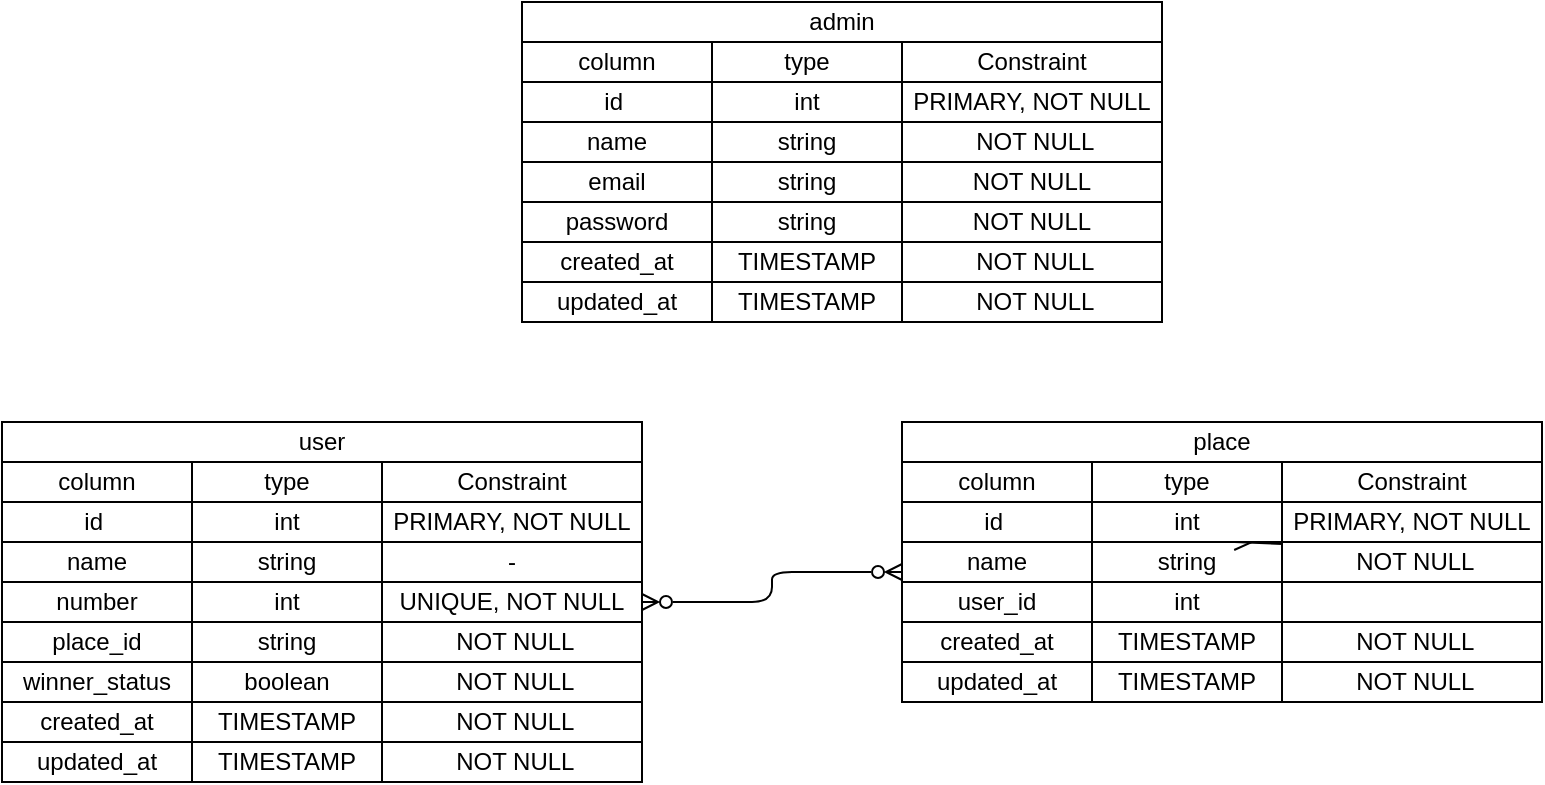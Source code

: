 <mxfile>
    <diagram id="RN6SLA3WcXW83YYb-3Je" name="ページ1">
        <mxGraphModel dx="96" dy="559" grid="1" gridSize="10" guides="1" tooltips="1" connect="1" arrows="1" fold="1" page="1" pageScale="1" pageWidth="3300" pageHeight="4681" math="0" shadow="0">
            <root>
                <mxCell id="0"/>
                <mxCell id="1" parent="0"/>
                <mxCell id="75" value="" style="group" parent="1" vertex="1" connectable="0">
                    <mxGeometry x="320" y="250" width="320" height="180" as="geometry"/>
                </mxCell>
                <mxCell id="35" value="" style="group" parent="75" vertex="1" connectable="0">
                    <mxGeometry y="20" width="320" height="160" as="geometry"/>
                </mxCell>
                <mxCell id="28" value="" style="group" parent="35" vertex="1" connectable="0">
                    <mxGeometry width="320" height="120" as="geometry"/>
                </mxCell>
                <mxCell id="26" value="" style="group" parent="28" vertex="1" connectable="0">
                    <mxGeometry width="320" height="120" as="geometry"/>
                </mxCell>
                <mxCell id="3" value="id&amp;nbsp;" style="whiteSpace=wrap;html=1;" parent="26" vertex="1">
                    <mxGeometry y="20" width="95" height="20" as="geometry"/>
                </mxCell>
                <mxCell id="5" value="name" style="whiteSpace=wrap;html=1;" parent="26" vertex="1">
                    <mxGeometry y="40" width="95" height="20" as="geometry"/>
                </mxCell>
                <mxCell id="6" value="string" style="whiteSpace=wrap;html=1;" parent="26" vertex="1">
                    <mxGeometry x="95" y="40" width="95" height="20" as="geometry"/>
                </mxCell>
                <mxCell id="4" value="int" style="whiteSpace=wrap;html=1;" parent="26" vertex="1">
                    <mxGeometry x="95" y="20" width="95" height="20" as="geometry"/>
                </mxCell>
                <mxCell id="61" value="-" style="whiteSpace=wrap;html=1;" parent="26" vertex="1">
                    <mxGeometry x="190" y="40" width="130" height="20" as="geometry"/>
                </mxCell>
                <mxCell id="67" value="column" style="whiteSpace=wrap;html=1;" parent="26" vertex="1">
                    <mxGeometry width="95" height="20" as="geometry"/>
                </mxCell>
                <mxCell id="68" value="type" style="whiteSpace=wrap;html=1;" parent="26" vertex="1">
                    <mxGeometry x="95" width="95" height="20" as="geometry"/>
                </mxCell>
                <mxCell id="69" value="Constraint" style="whiteSpace=wrap;html=1;" parent="26" vertex="1">
                    <mxGeometry x="190" width="130" height="20" as="geometry"/>
                </mxCell>
                <mxCell id="72" value="number" style="whiteSpace=wrap;html=1;" parent="35" vertex="1">
                    <mxGeometry y="60" width="95" height="20" as="geometry"/>
                </mxCell>
                <mxCell id="73" value="int" style="whiteSpace=wrap;html=1;" parent="35" vertex="1">
                    <mxGeometry x="95" y="60" width="95" height="20" as="geometry"/>
                </mxCell>
                <mxCell id="74" value="UNIQUE, NOT NULL" style="whiteSpace=wrap;html=1;" parent="35" vertex="1">
                    <mxGeometry x="190" y="60" width="130" height="20" as="geometry"/>
                </mxCell>
                <mxCell id="7" value="place_id" style="whiteSpace=wrap;html=1;" parent="35" vertex="1">
                    <mxGeometry y="80" width="95" height="20" as="geometry"/>
                </mxCell>
                <mxCell id="24" value="winner_status" style="whiteSpace=wrap;html=1;" parent="35" vertex="1">
                    <mxGeometry y="100" width="95" height="20" as="geometry"/>
                </mxCell>
                <mxCell id="25" value="boolean" style="whiteSpace=wrap;html=1;" parent="35" vertex="1">
                    <mxGeometry x="95" y="100" width="95" height="20" as="geometry"/>
                </mxCell>
                <mxCell id="63" value="&amp;nbsp;NOT NULL" style="whiteSpace=wrap;html=1;" parent="35" vertex="1">
                    <mxGeometry x="190" y="80" width="130" height="20" as="geometry"/>
                </mxCell>
                <mxCell id="65" value="&amp;nbsp;NOT NULL" style="whiteSpace=wrap;html=1;" parent="35" vertex="1">
                    <mxGeometry x="190" y="120" width="130" height="20" as="geometry"/>
                </mxCell>
                <mxCell id="71" value="string" style="whiteSpace=wrap;html=1;" parent="35" vertex="1">
                    <mxGeometry x="95" y="80" width="95" height="20" as="geometry"/>
                </mxCell>
                <mxCell id="31" value="created_at" style="whiteSpace=wrap;html=1;" parent="35" vertex="1">
                    <mxGeometry y="120" width="95" height="20" as="geometry"/>
                </mxCell>
                <mxCell id="32" value="TIMESTAMP" style="whiteSpace=wrap;html=1;" parent="35" vertex="1">
                    <mxGeometry x="95" y="120" width="95" height="20" as="geometry"/>
                </mxCell>
                <mxCell id="33" value="updated_at" style="whiteSpace=wrap;html=1;" parent="35" vertex="1">
                    <mxGeometry y="140" width="95" height="20" as="geometry"/>
                </mxCell>
                <mxCell id="34" value="&lt;span&gt;TIMESTAMP&lt;/span&gt;" style="whiteSpace=wrap;html=1;" parent="35" vertex="1">
                    <mxGeometry x="95" y="140" width="95" height="20" as="geometry"/>
                </mxCell>
                <mxCell id="64" value="&amp;nbsp;NOT NULL" style="whiteSpace=wrap;html=1;" parent="35" vertex="1">
                    <mxGeometry x="190" y="100" width="130" height="20" as="geometry"/>
                </mxCell>
                <mxCell id="66" value="&amp;nbsp;NOT NULL" style="whiteSpace=wrap;html=1;" parent="35" vertex="1">
                    <mxGeometry x="190" y="140" width="130" height="20" as="geometry"/>
                </mxCell>
                <mxCell id="59" value="PRIMARY, NOT NULL" style="whiteSpace=wrap;html=1;" parent="75" vertex="1">
                    <mxGeometry x="190" y="40" width="130" height="20" as="geometry"/>
                </mxCell>
                <mxCell id="2" value="user" style="whiteSpace=wrap;html=1;" parent="75" vertex="1">
                    <mxGeometry width="320" height="20" as="geometry"/>
                </mxCell>
                <mxCell id="77" value="" style="group" parent="1" vertex="1" connectable="0">
                    <mxGeometry x="770" y="250" width="320" height="180" as="geometry"/>
                </mxCell>
                <mxCell id="78" value="" style="group" parent="77" vertex="1" connectable="0">
                    <mxGeometry y="20" width="320" height="160" as="geometry"/>
                </mxCell>
                <mxCell id="133" value="" style="group" parent="78" vertex="1" connectable="0">
                    <mxGeometry width="320" height="120" as="geometry"/>
                </mxCell>
                <mxCell id="79" value="" style="group" parent="133" vertex="1" connectable="0">
                    <mxGeometry width="320" height="120" as="geometry"/>
                </mxCell>
                <mxCell id="80" value="" style="group" parent="79" vertex="1" connectable="0">
                    <mxGeometry width="320" height="120" as="geometry"/>
                </mxCell>
                <mxCell id="81" value="id&amp;nbsp;" style="whiteSpace=wrap;html=1;" parent="80" vertex="1">
                    <mxGeometry y="20" width="95" height="20" as="geometry"/>
                </mxCell>
                <mxCell id="82" value="name" style="whiteSpace=wrap;html=1;" parent="80" vertex="1">
                    <mxGeometry y="40" width="95" height="20" as="geometry"/>
                </mxCell>
                <mxCell id="86" value="column" style="whiteSpace=wrap;html=1;" parent="80" vertex="1">
                    <mxGeometry width="95" height="20" as="geometry"/>
                </mxCell>
                <mxCell id="98" value="created_at" style="whiteSpace=wrap;html=1;" parent="80" vertex="1">
                    <mxGeometry y="80" width="95" height="20" as="geometry"/>
                </mxCell>
                <mxCell id="100" value="updated_at" style="whiteSpace=wrap;html=1;" parent="80" vertex="1">
                    <mxGeometry y="100" width="95" height="20" as="geometry"/>
                </mxCell>
                <mxCell id="132" value="" style="group" parent="80" vertex="1" connectable="0">
                    <mxGeometry x="95" width="225" height="120" as="geometry"/>
                </mxCell>
                <mxCell id="83" value="string" style="whiteSpace=wrap;html=1;" parent="132" vertex="1">
                    <mxGeometry y="40" width="95" height="20" as="geometry"/>
                </mxCell>
                <mxCell id="134" style="edgeStyle=none;html=1;exitX=0.75;exitY=1;exitDx=0;exitDy=0;entryX=0.117;entryY=0.081;entryDx=0;entryDy=0;entryPerimeter=0;startArrow=ERmany;startFill=0;endArrow=none;endFill=0;" parent="132" source="84" target="85" edge="1">
                    <mxGeometry relative="1" as="geometry"/>
                </mxCell>
                <mxCell id="84" value="int" style="whiteSpace=wrap;html=1;" parent="132" vertex="1">
                    <mxGeometry y="20" width="95" height="20" as="geometry"/>
                </mxCell>
                <mxCell id="85" value="&amp;nbsp;NOT NULL" style="whiteSpace=wrap;html=1;" parent="132" vertex="1">
                    <mxGeometry x="95" y="40" width="130" height="20" as="geometry"/>
                </mxCell>
                <mxCell id="87" value="type" style="whiteSpace=wrap;html=1;" parent="132" vertex="1">
                    <mxGeometry width="95" height="20" as="geometry"/>
                </mxCell>
                <mxCell id="88" value="Constraint" style="whiteSpace=wrap;html=1;" parent="132" vertex="1">
                    <mxGeometry x="95" width="130" height="20" as="geometry"/>
                </mxCell>
                <mxCell id="96" value="&amp;nbsp;NOT NULL" style="whiteSpace=wrap;html=1;" parent="132" vertex="1">
                    <mxGeometry x="95" y="80" width="130" height="20" as="geometry"/>
                </mxCell>
                <mxCell id="99" value="TIMESTAMP" style="whiteSpace=wrap;html=1;" parent="132" vertex="1">
                    <mxGeometry y="80" width="95" height="20" as="geometry"/>
                </mxCell>
                <mxCell id="101" value="&lt;span&gt;TIMESTAMP&lt;/span&gt;" style="whiteSpace=wrap;html=1;" parent="132" vertex="1">
                    <mxGeometry y="100" width="95" height="20" as="geometry"/>
                </mxCell>
                <mxCell id="103" value="&amp;nbsp;NOT NULL" style="whiteSpace=wrap;html=1;" parent="132" vertex="1">
                    <mxGeometry x="95" y="100" width="130" height="20" as="geometry"/>
                </mxCell>
                <mxCell id="89" value="user_id" style="whiteSpace=wrap;html=1;" parent="133" vertex="1">
                    <mxGeometry y="60" width="95" height="20" as="geometry"/>
                </mxCell>
                <mxCell id="90" value="int" style="whiteSpace=wrap;html=1;" parent="133" vertex="1">
                    <mxGeometry x="95" y="60" width="95" height="20" as="geometry"/>
                </mxCell>
                <mxCell id="91" value="" style="whiteSpace=wrap;html=1;" parent="133" vertex="1">
                    <mxGeometry x="190" y="60" width="130" height="20" as="geometry"/>
                </mxCell>
                <mxCell id="104" value="PRIMARY, NOT NULL" style="whiteSpace=wrap;html=1;" parent="77" vertex="1">
                    <mxGeometry x="190" y="40" width="130" height="20" as="geometry"/>
                </mxCell>
                <mxCell id="105" value="place" style="whiteSpace=wrap;html=1;" parent="77" vertex="1">
                    <mxGeometry width="320" height="20" as="geometry"/>
                </mxCell>
                <mxCell id="106" value="" style="group" parent="1" vertex="1" connectable="0">
                    <mxGeometry x="580" y="40" width="320" height="190" as="geometry"/>
                </mxCell>
                <mxCell id="107" value="" style="group" parent="106" vertex="1" connectable="0">
                    <mxGeometry y="20" width="320" height="170" as="geometry"/>
                </mxCell>
                <mxCell id="108" value="" style="group" parent="107" vertex="1" connectable="0">
                    <mxGeometry width="320" height="140" as="geometry"/>
                </mxCell>
                <mxCell id="109" value="" style="group" parent="108" vertex="1" connectable="0">
                    <mxGeometry width="320" height="140" as="geometry"/>
                </mxCell>
                <mxCell id="110" value="id&amp;nbsp;" style="whiteSpace=wrap;html=1;" parent="109" vertex="1">
                    <mxGeometry y="20" width="95" height="20" as="geometry"/>
                </mxCell>
                <mxCell id="111" value="name" style="whiteSpace=wrap;html=1;" parent="109" vertex="1">
                    <mxGeometry y="40" width="95" height="20" as="geometry"/>
                </mxCell>
                <mxCell id="112" value="string" style="whiteSpace=wrap;html=1;" parent="109" vertex="1">
                    <mxGeometry x="95" y="40" width="95" height="20" as="geometry"/>
                </mxCell>
                <mxCell id="113" value="int" style="whiteSpace=wrap;html=1;" parent="109" vertex="1">
                    <mxGeometry x="95" y="20" width="95" height="20" as="geometry"/>
                </mxCell>
                <mxCell id="114" value="&amp;nbsp;NOT NULL" style="whiteSpace=wrap;html=1;" parent="109" vertex="1">
                    <mxGeometry x="190" y="40" width="130" height="20" as="geometry"/>
                </mxCell>
                <mxCell id="115" value="column" style="whiteSpace=wrap;html=1;" parent="109" vertex="1">
                    <mxGeometry width="95" height="20" as="geometry"/>
                </mxCell>
                <mxCell id="116" value="type" style="whiteSpace=wrap;html=1;" parent="109" vertex="1">
                    <mxGeometry x="95" width="95" height="20" as="geometry"/>
                </mxCell>
                <mxCell id="117" value="Constraint" style="whiteSpace=wrap;html=1;" parent="109" vertex="1">
                    <mxGeometry x="190" width="130" height="20" as="geometry"/>
                </mxCell>
                <mxCell id="129" value="password" style="whiteSpace=wrap;html=1;" parent="109" vertex="1">
                    <mxGeometry y="80" width="95" height="20" as="geometry"/>
                </mxCell>
                <mxCell id="130" value="string" style="whiteSpace=wrap;html=1;" parent="109" vertex="1">
                    <mxGeometry x="95" y="80" width="95" height="20" as="geometry"/>
                </mxCell>
                <mxCell id="131" value="NOT NULL" style="whiteSpace=wrap;html=1;" parent="109" vertex="1">
                    <mxGeometry x="190" y="80" width="130" height="20" as="geometry"/>
                </mxCell>
                <mxCell id="121" value="updated_at" style="whiteSpace=wrap;html=1;" parent="109" vertex="1">
                    <mxGeometry y="120" width="95" height="20" as="geometry"/>
                </mxCell>
                <mxCell id="122" value="&lt;span&gt;TIMESTAMP&lt;/span&gt;" style="whiteSpace=wrap;html=1;" parent="109" vertex="1">
                    <mxGeometry x="95" y="120" width="95" height="20" as="geometry"/>
                </mxCell>
                <mxCell id="123" value="&amp;nbsp;NOT NULL" style="whiteSpace=wrap;html=1;" parent="109" vertex="1">
                    <mxGeometry x="190" y="120" width="130" height="20" as="geometry"/>
                </mxCell>
                <mxCell id="118" value="&amp;nbsp;NOT NULL" style="whiteSpace=wrap;html=1;" parent="109" vertex="1">
                    <mxGeometry x="190" y="100" width="130" height="20" as="geometry"/>
                </mxCell>
                <mxCell id="119" value="created_at" style="whiteSpace=wrap;html=1;" parent="109" vertex="1">
                    <mxGeometry y="100" width="95" height="20" as="geometry"/>
                </mxCell>
                <mxCell id="120" value="TIMESTAMP" style="whiteSpace=wrap;html=1;" parent="109" vertex="1">
                    <mxGeometry x="95" y="100" width="95" height="20" as="geometry"/>
                </mxCell>
                <mxCell id="124" value="email" style="whiteSpace=wrap;html=1;" parent="107" vertex="1">
                    <mxGeometry y="60" width="95" height="20" as="geometry"/>
                </mxCell>
                <mxCell id="125" value="string" style="whiteSpace=wrap;html=1;" parent="107" vertex="1">
                    <mxGeometry x="95" y="60" width="95" height="20" as="geometry"/>
                </mxCell>
                <mxCell id="126" value="NOT NULL" style="whiteSpace=wrap;html=1;" parent="107" vertex="1">
                    <mxGeometry x="190" y="60" width="130" height="20" as="geometry"/>
                </mxCell>
                <mxCell id="127" value="PRIMARY, NOT NULL" style="whiteSpace=wrap;html=1;" parent="106" vertex="1">
                    <mxGeometry x="190" y="40" width="130" height="20" as="geometry"/>
                </mxCell>
                <mxCell id="128" value="admin" style="whiteSpace=wrap;html=1;" parent="106" vertex="1">
                    <mxGeometry width="320" height="20" as="geometry"/>
                </mxCell>
                <mxCell id="135" style="edgeStyle=orthogonalEdgeStyle;html=1;exitX=1;exitY=0.5;exitDx=0;exitDy=0;entryX=0;entryY=0.75;entryDx=0;entryDy=0;startArrow=ERzeroToMany;startFill=0;endArrow=ERzeroToMany;endFill=0;" parent="1" source="74" target="82" edge="1">
                    <mxGeometry relative="1" as="geometry"/>
                </mxCell>
            </root>
        </mxGraphModel>
    </diagram>
</mxfile>